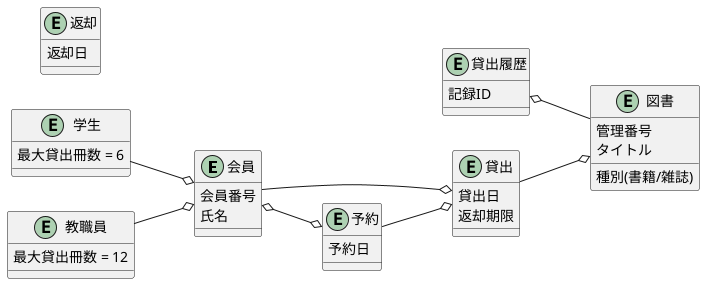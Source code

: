 @startuml
 
left to right direction
entity 会員 {
    会員番号
    氏名
}
 
entity 学生 {
    最大貸出冊数 = 6
}
 
entity 教職員 {
    最大貸出冊数 = 12
}
 
 
entity 図書 {
  管理番号
  タイトル
  種別(書籍/雑誌)
}
 
entity 貸出 {
  貸出日
  返却期限
}
 
entity 返却 {
  返却日
}
entity 予約 {
  予約日
}
entity 貸出履歴 {
  記録ID
}
 
学生 --o 会員
教職員 --o 会員
 
会員 --o 貸出
会員 o--o 予約
 
予約 --o 貸出
 
貸出 --o 図書
貸出履歴 o-- 図書
 
 
@enduml
 
